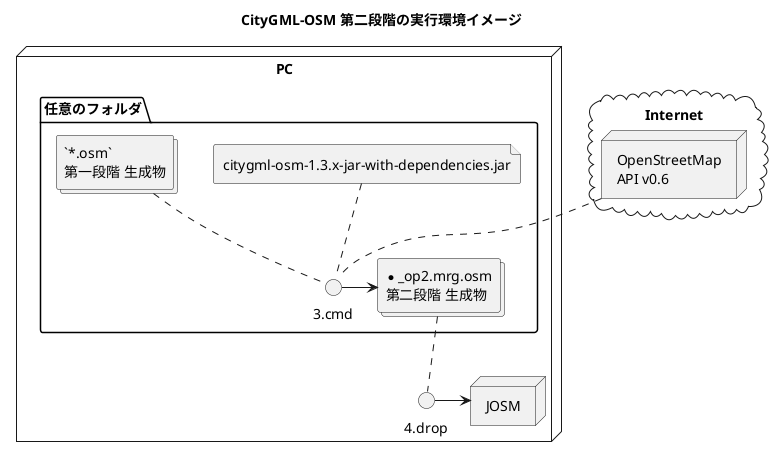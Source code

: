 @startuml
title CityGML-OSM 第二段階の実行環境イメージ

cloud Internet {
 node "OpenStreetMap\nAPI v0.6" as osmapi
}

node PC {
 folder 任意のフォルダ {
  file "citygml-osm-1.3.x-jar-with-dependencies.jar" as jar
  collections "`*.osm`\n第一段階 生成物" as osm
 
  () "3.cmd" as cmd
  jar .. cmd
  osm .. cmd
  osmapi .. cmd
 
  collections "*_op2.mrg.osm\n第二段階 生成物" as mrg
  cmd -> mrg
 }

 () "4.drop" as drop
 node JOSM
}

mrg .. drop
drop -> JOSM
@enduml
